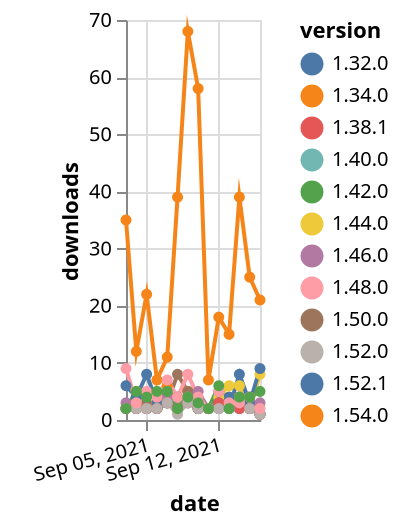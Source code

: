 {"$schema": "https://vega.github.io/schema/vega-lite/v5.json", "description": "A simple bar chart with embedded data.", "data": {"values": [{"date": "2021-09-03", "total": 7803, "delta": 2, "version": "1.34.0"}, {"date": "2021-09-04", "total": 7806, "delta": 3, "version": "1.34.0"}, {"date": "2021-09-05", "total": 7808, "delta": 2, "version": "1.34.0"}, {"date": "2021-09-06", "total": 7811, "delta": 3, "version": "1.34.0"}, {"date": "2021-09-07", "total": 7817, "delta": 6, "version": "1.34.0"}, {"date": "2021-09-08", "total": 7819, "delta": 2, "version": "1.34.0"}, {"date": "2021-09-09", "total": 7824, "delta": 5, "version": "1.34.0"}, {"date": "2021-09-10", "total": 7826, "delta": 2, "version": "1.34.0"}, {"date": "2021-09-11", "total": 7828, "delta": 2, "version": "1.34.0"}, {"date": "2021-09-12", "total": 7830, "delta": 2, "version": "1.34.0"}, {"date": "2021-09-13", "total": 7834, "delta": 4, "version": "1.34.0"}, {"date": "2021-09-14", "total": 7837, "delta": 3, "version": "1.34.0"}, {"date": "2021-09-15", "total": 7839, "delta": 2, "version": "1.34.0"}, {"date": "2021-09-16", "total": 7840, "delta": 1, "version": "1.34.0"}, {"date": "2021-09-03", "total": 9194, "delta": 2, "version": "1.32.0"}, {"date": "2021-09-04", "total": 9196, "delta": 2, "version": "1.32.0"}, {"date": "2021-09-05", "total": 9198, "delta": 2, "version": "1.32.0"}, {"date": "2021-09-06", "total": 9200, "delta": 2, "version": "1.32.0"}, {"date": "2021-09-07", "total": 9204, "delta": 4, "version": "1.32.0"}, {"date": "2021-09-08", "total": 9206, "delta": 2, "version": "1.32.0"}, {"date": "2021-09-09", "total": 9210, "delta": 4, "version": "1.32.0"}, {"date": "2021-09-10", "total": 9212, "delta": 2, "version": "1.32.0"}, {"date": "2021-09-11", "total": 9214, "delta": 2, "version": "1.32.0"}, {"date": "2021-09-12", "total": 9216, "delta": 2, "version": "1.32.0"}, {"date": "2021-09-13", "total": 9220, "delta": 4, "version": "1.32.0"}, {"date": "2021-09-14", "total": 9222, "delta": 2, "version": "1.32.0"}, {"date": "2021-09-15", "total": 9224, "delta": 2, "version": "1.32.0"}, {"date": "2021-09-16", "total": 9225, "delta": 1, "version": "1.32.0"}, {"date": "2021-09-03", "total": 1324, "delta": 35, "version": "1.54.0"}, {"date": "2021-09-04", "total": 1336, "delta": 12, "version": "1.54.0"}, {"date": "2021-09-05", "total": 1358, "delta": 22, "version": "1.54.0"}, {"date": "2021-09-06", "total": 1365, "delta": 7, "version": "1.54.0"}, {"date": "2021-09-07", "total": 1376, "delta": 11, "version": "1.54.0"}, {"date": "2021-09-08", "total": 1415, "delta": 39, "version": "1.54.0"}, {"date": "2021-09-09", "total": 1483, "delta": 68, "version": "1.54.0"}, {"date": "2021-09-10", "total": 1541, "delta": 58, "version": "1.54.0"}, {"date": "2021-09-11", "total": 1548, "delta": 7, "version": "1.54.0"}, {"date": "2021-09-12", "total": 1566, "delta": 18, "version": "1.54.0"}, {"date": "2021-09-13", "total": 1581, "delta": 15, "version": "1.54.0"}, {"date": "2021-09-14", "total": 1620, "delta": 39, "version": "1.54.0"}, {"date": "2021-09-15", "total": 1645, "delta": 25, "version": "1.54.0"}, {"date": "2021-09-16", "total": 1666, "delta": 21, "version": "1.54.0"}, {"date": "2021-09-03", "total": 6081, "delta": 2, "version": "1.50.0"}, {"date": "2021-09-04", "total": 6085, "delta": 4, "version": "1.50.0"}, {"date": "2021-09-05", "total": 6088, "delta": 3, "version": "1.50.0"}, {"date": "2021-09-06", "total": 6090, "delta": 2, "version": "1.50.0"}, {"date": "2021-09-07", "total": 6093, "delta": 3, "version": "1.50.0"}, {"date": "2021-09-08", "total": 6101, "delta": 8, "version": "1.50.0"}, {"date": "2021-09-09", "total": 6106, "delta": 5, "version": "1.50.0"}, {"date": "2021-09-10", "total": 6108, "delta": 2, "version": "1.50.0"}, {"date": "2021-09-11", "total": 6110, "delta": 2, "version": "1.50.0"}, {"date": "2021-09-12", "total": 6113, "delta": 3, "version": "1.50.0"}, {"date": "2021-09-13", "total": 6115, "delta": 2, "version": "1.50.0"}, {"date": "2021-09-14", "total": 6119, "delta": 4, "version": "1.50.0"}, {"date": "2021-09-15", "total": 6123, "delta": 4, "version": "1.50.0"}, {"date": "2021-09-16", "total": 6124, "delta": 1, "version": "1.50.0"}, {"date": "2021-09-03", "total": 9084, "delta": 2, "version": "1.44.0"}, {"date": "2021-09-04", "total": 9089, "delta": 5, "version": "1.44.0"}, {"date": "2021-09-05", "total": 9091, "delta": 2, "version": "1.44.0"}, {"date": "2021-09-06", "total": 9094, "delta": 3, "version": "1.44.0"}, {"date": "2021-09-07", "total": 9097, "delta": 3, "version": "1.44.0"}, {"date": "2021-09-08", "total": 9101, "delta": 4, "version": "1.44.0"}, {"date": "2021-09-09", "total": 9105, "delta": 4, "version": "1.44.0"}, {"date": "2021-09-10", "total": 9107, "delta": 2, "version": "1.44.0"}, {"date": "2021-09-11", "total": 9109, "delta": 2, "version": "1.44.0"}, {"date": "2021-09-12", "total": 9113, "delta": 4, "version": "1.44.0"}, {"date": "2021-09-13", "total": 9119, "delta": 6, "version": "1.44.0"}, {"date": "2021-09-14", "total": 9125, "delta": 6, "version": "1.44.0"}, {"date": "2021-09-15", "total": 9127, "delta": 2, "version": "1.44.0"}, {"date": "2021-09-16", "total": 9135, "delta": 8, "version": "1.44.0"}, {"date": "2021-09-03", "total": 8939, "delta": 2, "version": "1.40.0"}, {"date": "2021-09-04", "total": 8941, "delta": 2, "version": "1.40.0"}, {"date": "2021-09-05", "total": 8943, "delta": 2, "version": "1.40.0"}, {"date": "2021-09-06", "total": 8945, "delta": 2, "version": "1.40.0"}, {"date": "2021-09-07", "total": 8948, "delta": 3, "version": "1.40.0"}, {"date": "2021-09-08", "total": 8950, "delta": 2, "version": "1.40.0"}, {"date": "2021-09-09", "total": 8953, "delta": 3, "version": "1.40.0"}, {"date": "2021-09-10", "total": 8955, "delta": 2, "version": "1.40.0"}, {"date": "2021-09-11", "total": 8957, "delta": 2, "version": "1.40.0"}, {"date": "2021-09-12", "total": 8959, "delta": 2, "version": "1.40.0"}, {"date": "2021-09-13", "total": 8961, "delta": 2, "version": "1.40.0"}, {"date": "2021-09-14", "total": 8963, "delta": 2, "version": "1.40.0"}, {"date": "2021-09-15", "total": 8965, "delta": 2, "version": "1.40.0"}, {"date": "2021-09-16", "total": 8966, "delta": 1, "version": "1.40.0"}, {"date": "2021-09-03", "total": 1796, "delta": 6, "version": "1.52.1"}, {"date": "2021-09-04", "total": 1800, "delta": 4, "version": "1.52.1"}, {"date": "2021-09-05", "total": 1808, "delta": 8, "version": "1.52.1"}, {"date": "2021-09-06", "total": 1811, "delta": 3, "version": "1.52.1"}, {"date": "2021-09-07", "total": 1814, "delta": 3, "version": "1.52.1"}, {"date": "2021-09-08", "total": 1818, "delta": 4, "version": "1.52.1"}, {"date": "2021-09-09", "total": 1822, "delta": 4, "version": "1.52.1"}, {"date": "2021-09-10", "total": 1824, "delta": 2, "version": "1.52.1"}, {"date": "2021-09-11", "total": 1826, "delta": 2, "version": "1.52.1"}, {"date": "2021-09-12", "total": 1829, "delta": 3, "version": "1.52.1"}, {"date": "2021-09-13", "total": 1831, "delta": 2, "version": "1.52.1"}, {"date": "2021-09-14", "total": 1839, "delta": 8, "version": "1.52.1"}, {"date": "2021-09-15", "total": 1842, "delta": 3, "version": "1.52.1"}, {"date": "2021-09-16", "total": 1851, "delta": 9, "version": "1.52.1"}, {"date": "2021-09-03", "total": 4005, "delta": 3, "version": "1.46.0"}, {"date": "2021-09-04", "total": 4007, "delta": 2, "version": "1.46.0"}, {"date": "2021-09-05", "total": 4009, "delta": 2, "version": "1.46.0"}, {"date": "2021-09-06", "total": 4011, "delta": 2, "version": "1.46.0"}, {"date": "2021-09-07", "total": 4015, "delta": 4, "version": "1.46.0"}, {"date": "2021-09-08", "total": 4017, "delta": 2, "version": "1.46.0"}, {"date": "2021-09-09", "total": 4021, "delta": 4, "version": "1.46.0"}, {"date": "2021-09-10", "total": 4026, "delta": 5, "version": "1.46.0"}, {"date": "2021-09-11", "total": 4028, "delta": 2, "version": "1.46.0"}, {"date": "2021-09-12", "total": 4033, "delta": 5, "version": "1.46.0"}, {"date": "2021-09-13", "total": 4035, "delta": 2, "version": "1.46.0"}, {"date": "2021-09-14", "total": 4039, "delta": 4, "version": "1.46.0"}, {"date": "2021-09-15", "total": 4041, "delta": 2, "version": "1.46.0"}, {"date": "2021-09-16", "total": 4044, "delta": 3, "version": "1.46.0"}, {"date": "2021-09-03", "total": 2877, "delta": 2, "version": "1.38.1"}, {"date": "2021-09-04", "total": 2879, "delta": 2, "version": "1.38.1"}, {"date": "2021-09-05", "total": 2881, "delta": 2, "version": "1.38.1"}, {"date": "2021-09-06", "total": 2883, "delta": 2, "version": "1.38.1"}, {"date": "2021-09-07", "total": 2886, "delta": 3, "version": "1.38.1"}, {"date": "2021-09-08", "total": 2888, "delta": 2, "version": "1.38.1"}, {"date": "2021-09-09", "total": 2891, "delta": 3, "version": "1.38.1"}, {"date": "2021-09-10", "total": 2893, "delta": 2, "version": "1.38.1"}, {"date": "2021-09-11", "total": 2895, "delta": 2, "version": "1.38.1"}, {"date": "2021-09-12", "total": 2898, "delta": 3, "version": "1.38.1"}, {"date": "2021-09-13", "total": 2900, "delta": 2, "version": "1.38.1"}, {"date": "2021-09-14", "total": 2902, "delta": 2, "version": "1.38.1"}, {"date": "2021-09-15", "total": 2904, "delta": 2, "version": "1.38.1"}, {"date": "2021-09-16", "total": 2905, "delta": 1, "version": "1.38.1"}, {"date": "2021-09-03", "total": 2313, "delta": 2, "version": "1.52.0"}, {"date": "2021-09-04", "total": 2315, "delta": 2, "version": "1.52.0"}, {"date": "2021-09-05", "total": 2317, "delta": 2, "version": "1.52.0"}, {"date": "2021-09-06", "total": 2319, "delta": 2, "version": "1.52.0"}, {"date": "2021-09-07", "total": 2322, "delta": 3, "version": "1.52.0"}, {"date": "2021-09-08", "total": 2323, "delta": 1, "version": "1.52.0"}, {"date": "2021-09-09", "total": 2326, "delta": 3, "version": "1.52.0"}, {"date": "2021-09-10", "total": 2328, "delta": 2, "version": "1.52.0"}, {"date": "2021-09-11", "total": 2330, "delta": 2, "version": "1.52.0"}, {"date": "2021-09-12", "total": 2332, "delta": 2, "version": "1.52.0"}, {"date": "2021-09-13", "total": 2334, "delta": 2, "version": "1.52.0"}, {"date": "2021-09-14", "total": 2338, "delta": 4, "version": "1.52.0"}, {"date": "2021-09-15", "total": 2340, "delta": 2, "version": "1.52.0"}, {"date": "2021-09-16", "total": 2341, "delta": 1, "version": "1.52.0"}, {"date": "2021-09-03", "total": 4120, "delta": 9, "version": "1.48.0"}, {"date": "2021-09-04", "total": 4123, "delta": 3, "version": "1.48.0"}, {"date": "2021-09-05", "total": 4128, "delta": 5, "version": "1.48.0"}, {"date": "2021-09-06", "total": 4132, "delta": 4, "version": "1.48.0"}, {"date": "2021-09-07", "total": 4139, "delta": 7, "version": "1.48.0"}, {"date": "2021-09-08", "total": 4143, "delta": 4, "version": "1.48.0"}, {"date": "2021-09-09", "total": 4151, "delta": 8, "version": "1.48.0"}, {"date": "2021-09-10", "total": 4155, "delta": 4, "version": "1.48.0"}, {"date": "2021-09-11", "total": 4157, "delta": 2, "version": "1.48.0"}, {"date": "2021-09-12", "total": 4162, "delta": 5, "version": "1.48.0"}, {"date": "2021-09-13", "total": 4165, "delta": 3, "version": "1.48.0"}, {"date": "2021-09-14", "total": 4168, "delta": 3, "version": "1.48.0"}, {"date": "2021-09-15", "total": 4172, "delta": 4, "version": "1.48.0"}, {"date": "2021-09-16", "total": 4174, "delta": 2, "version": "1.48.0"}, {"date": "2021-09-03", "total": 6312, "delta": 2, "version": "1.42.0"}, {"date": "2021-09-04", "total": 6317, "delta": 5, "version": "1.42.0"}, {"date": "2021-09-05", "total": 6321, "delta": 4, "version": "1.42.0"}, {"date": "2021-09-06", "total": 6326, "delta": 5, "version": "1.42.0"}, {"date": "2021-09-07", "total": 6331, "delta": 5, "version": "1.42.0"}, {"date": "2021-09-08", "total": 6333, "delta": 2, "version": "1.42.0"}, {"date": "2021-09-09", "total": 6337, "delta": 4, "version": "1.42.0"}, {"date": "2021-09-10", "total": 6340, "delta": 3, "version": "1.42.0"}, {"date": "2021-09-11", "total": 6342, "delta": 2, "version": "1.42.0"}, {"date": "2021-09-12", "total": 6348, "delta": 6, "version": "1.42.0"}, {"date": "2021-09-13", "total": 6350, "delta": 2, "version": "1.42.0"}, {"date": "2021-09-14", "total": 6354, "delta": 4, "version": "1.42.0"}, {"date": "2021-09-15", "total": 6358, "delta": 4, "version": "1.42.0"}, {"date": "2021-09-16", "total": 6363, "delta": 5, "version": "1.42.0"}]}, "width": "container", "mark": {"type": "line", "point": {"filled": true}}, "encoding": {"x": {"field": "date", "type": "temporal", "timeUnit": "yearmonthdate", "title": "date", "axis": {"labelAngle": -15}}, "y": {"field": "delta", "type": "quantitative", "title": "downloads"}, "color": {"field": "version", "type": "nominal"}, "tooltip": {"field": "delta"}}}